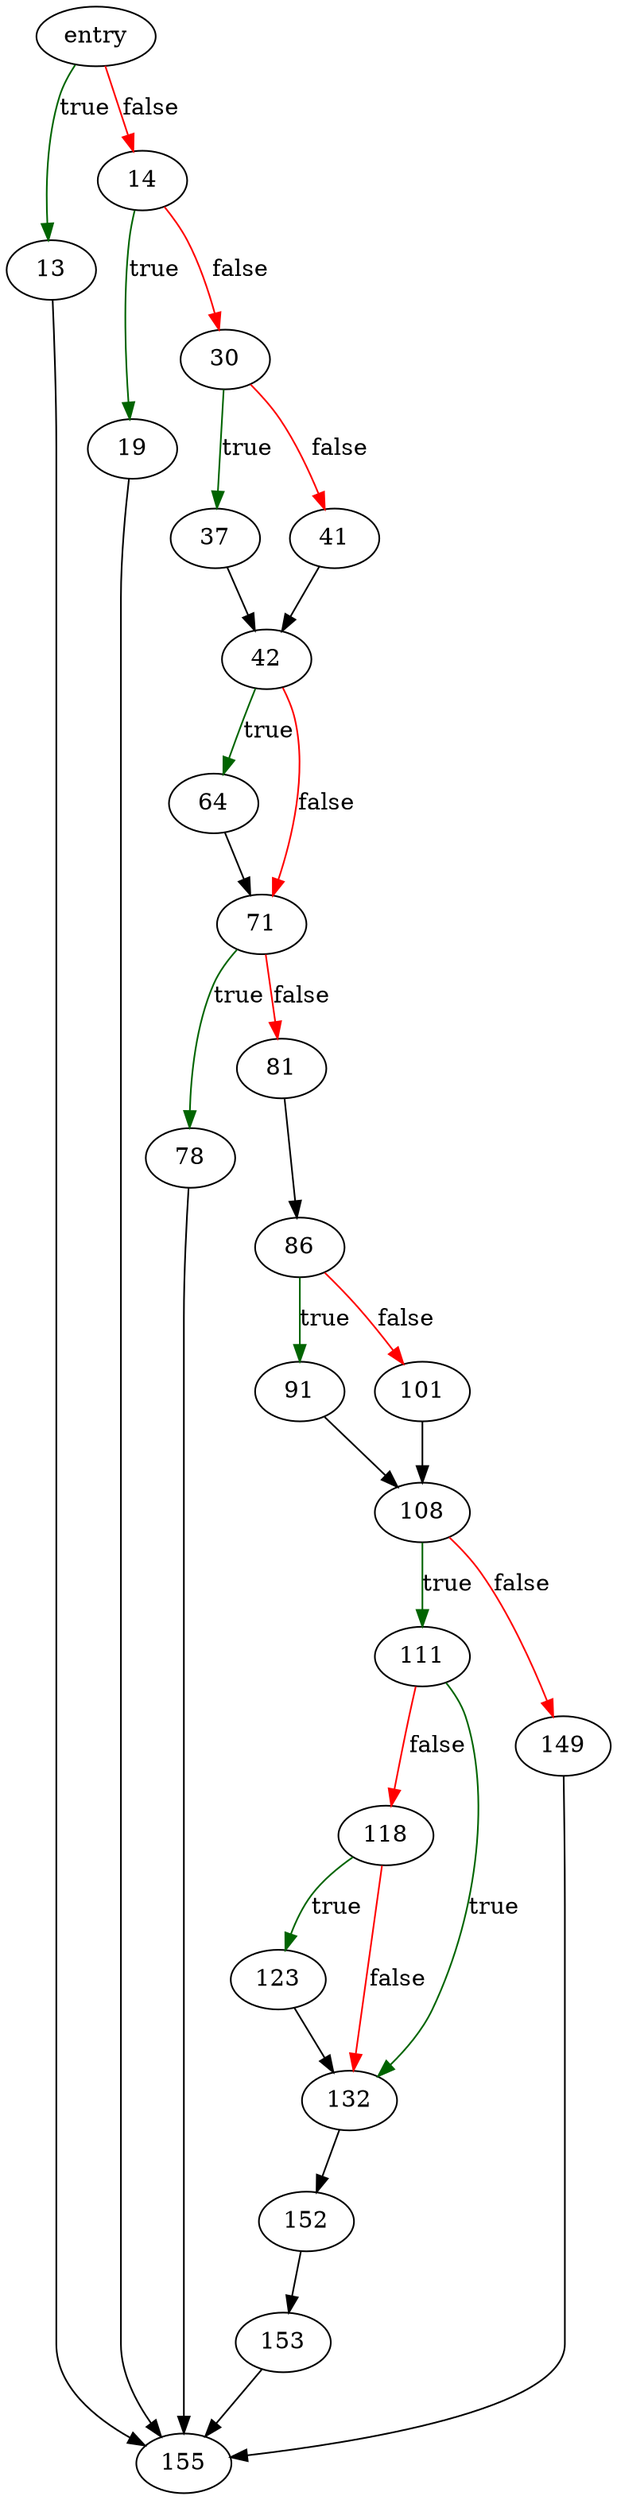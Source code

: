 digraph "sqlite3StrAccumEnlarge" {
	// Node definitions.
	2 [label=entry];
	13;
	14;
	19;
	30;
	37;
	41;
	42;
	64;
	71;
	78;
	81;
	86;
	91;
	101;
	108;
	111;
	118;
	123;
	132;
	149;
	152;
	153;
	155;

	// Edge definitions.
	2 -> 13 [
		color=darkgreen
		label=true
	];
	2 -> 14 [
		color=red
		label=false
	];
	13 -> 155;
	14 -> 19 [
		color=darkgreen
		label=true
	];
	14 -> 30 [
		color=red
		label=false
	];
	19 -> 155;
	30 -> 37 [
		color=darkgreen
		label=true
	];
	30 -> 41 [
		color=red
		label=false
	];
	37 -> 42;
	41 -> 42;
	42 -> 64 [
		color=darkgreen
		label=true
	];
	42 -> 71 [
		color=red
		label=false
	];
	64 -> 71;
	71 -> 78 [
		color=darkgreen
		label=true
	];
	71 -> 81 [
		color=red
		label=false
	];
	78 -> 155;
	81 -> 86;
	86 -> 91 [
		color=darkgreen
		label=true
	];
	86 -> 101 [
		color=red
		label=false
	];
	91 -> 108;
	101 -> 108;
	108 -> 111 [
		color=darkgreen
		label=true
	];
	108 -> 149 [
		color=red
		label=false
	];
	111 -> 118 [
		color=red
		label=false
	];
	111 -> 132 [
		color=darkgreen
		label=true
	];
	118 -> 123 [
		color=darkgreen
		label=true
	];
	118 -> 132 [
		color=red
		label=false
	];
	123 -> 132;
	132 -> 152;
	149 -> 155;
	152 -> 153;
	153 -> 155;
}